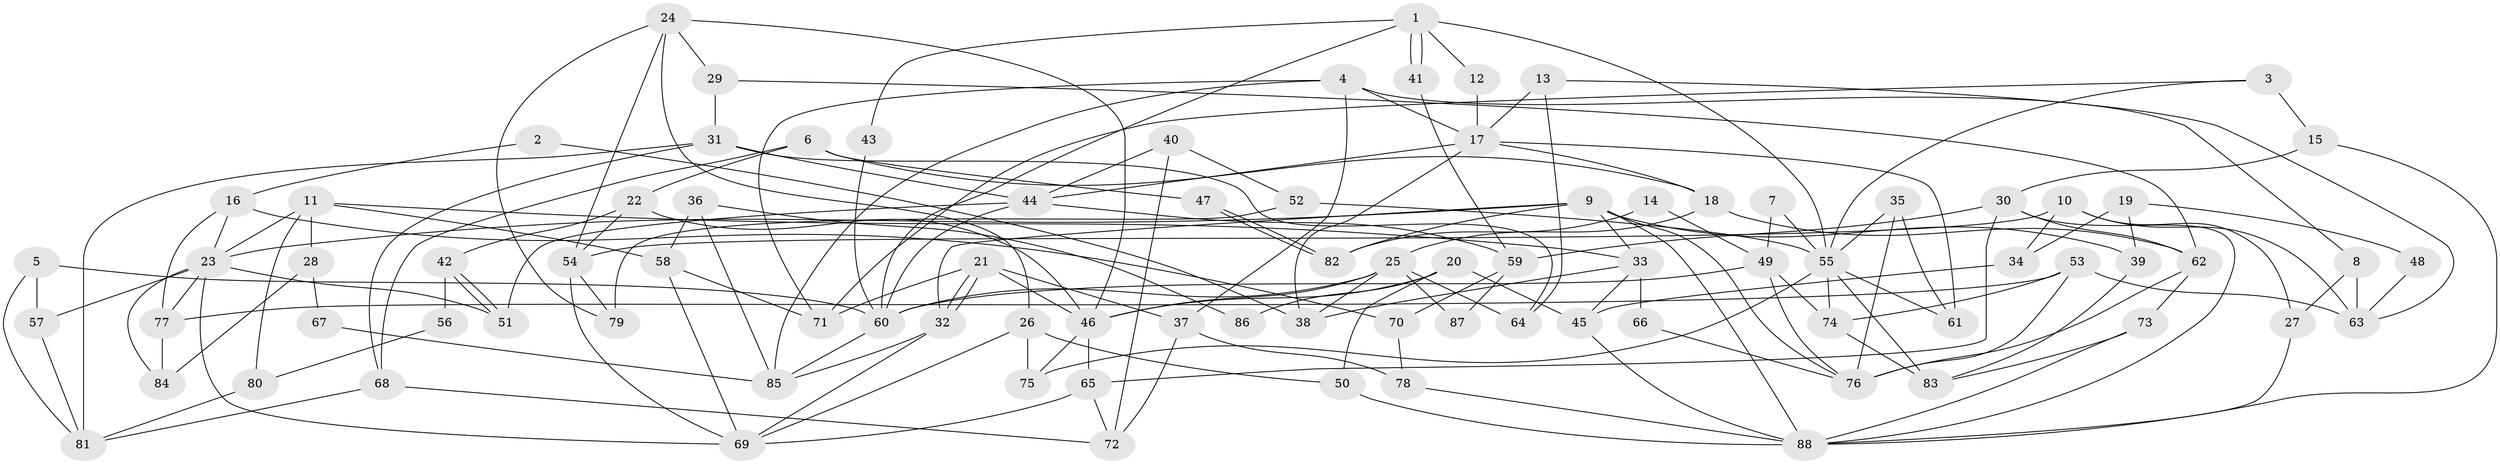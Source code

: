 // Generated by graph-tools (version 1.1) at 2025/02/03/09/25 03:02:10]
// undirected, 88 vertices, 176 edges
graph export_dot {
graph [start="1"]
  node [color=gray90,style=filled];
  1;
  2;
  3;
  4;
  5;
  6;
  7;
  8;
  9;
  10;
  11;
  12;
  13;
  14;
  15;
  16;
  17;
  18;
  19;
  20;
  21;
  22;
  23;
  24;
  25;
  26;
  27;
  28;
  29;
  30;
  31;
  32;
  33;
  34;
  35;
  36;
  37;
  38;
  39;
  40;
  41;
  42;
  43;
  44;
  45;
  46;
  47;
  48;
  49;
  50;
  51;
  52;
  53;
  54;
  55;
  56;
  57;
  58;
  59;
  60;
  61;
  62;
  63;
  64;
  65;
  66;
  67;
  68;
  69;
  70;
  71;
  72;
  73;
  74;
  75;
  76;
  77;
  78;
  79;
  80;
  81;
  82;
  83;
  84;
  85;
  86;
  87;
  88;
  1 -- 55;
  1 -- 41;
  1 -- 41;
  1 -- 12;
  1 -- 43;
  1 -- 60;
  2 -- 16;
  2 -- 38;
  3 -- 55;
  3 -- 15;
  3 -- 71;
  4 -- 37;
  4 -- 17;
  4 -- 8;
  4 -- 71;
  4 -- 85;
  5 -- 57;
  5 -- 60;
  5 -- 81;
  6 -- 22;
  6 -- 18;
  6 -- 47;
  6 -- 68;
  7 -- 49;
  7 -- 55;
  8 -- 27;
  8 -- 63;
  9 -- 23;
  9 -- 76;
  9 -- 32;
  9 -- 33;
  9 -- 39;
  9 -- 82;
  9 -- 88;
  10 -- 63;
  10 -- 54;
  10 -- 27;
  10 -- 34;
  11 -- 33;
  11 -- 58;
  11 -- 23;
  11 -- 28;
  11 -- 80;
  12 -- 17;
  13 -- 64;
  13 -- 63;
  13 -- 17;
  14 -- 49;
  14 -- 82;
  15 -- 30;
  15 -- 88;
  16 -- 77;
  16 -- 23;
  16 -- 70;
  17 -- 44;
  17 -- 18;
  17 -- 38;
  17 -- 61;
  18 -- 25;
  18 -- 62;
  19 -- 39;
  19 -- 34;
  19 -- 48;
  20 -- 45;
  20 -- 50;
  20 -- 46;
  20 -- 86;
  21 -- 32;
  21 -- 32;
  21 -- 71;
  21 -- 37;
  21 -- 46;
  22 -- 46;
  22 -- 54;
  22 -- 42;
  23 -- 51;
  23 -- 57;
  23 -- 69;
  23 -- 77;
  23 -- 84;
  24 -- 46;
  24 -- 29;
  24 -- 26;
  24 -- 54;
  24 -- 79;
  25 -- 46;
  25 -- 60;
  25 -- 38;
  25 -- 64;
  25 -- 87;
  26 -- 69;
  26 -- 50;
  26 -- 75;
  27 -- 88;
  28 -- 84;
  28 -- 67;
  29 -- 62;
  29 -- 31;
  30 -- 59;
  30 -- 65;
  30 -- 62;
  30 -- 88;
  31 -- 81;
  31 -- 68;
  31 -- 44;
  31 -- 64;
  32 -- 69;
  32 -- 85;
  33 -- 38;
  33 -- 45;
  33 -- 66;
  34 -- 45;
  35 -- 76;
  35 -- 55;
  35 -- 61;
  36 -- 85;
  36 -- 58;
  36 -- 86;
  37 -- 72;
  37 -- 78;
  39 -- 83;
  40 -- 44;
  40 -- 52;
  40 -- 72;
  41 -- 59;
  42 -- 51;
  42 -- 51;
  42 -- 56;
  43 -- 60;
  44 -- 60;
  44 -- 51;
  44 -- 59;
  45 -- 88;
  46 -- 65;
  46 -- 75;
  47 -- 82;
  47 -- 82;
  48 -- 63;
  49 -- 60;
  49 -- 74;
  49 -- 76;
  50 -- 88;
  52 -- 79;
  52 -- 55;
  53 -- 76;
  53 -- 74;
  53 -- 63;
  53 -- 77;
  54 -- 69;
  54 -- 79;
  55 -- 61;
  55 -- 75;
  55 -- 74;
  55 -- 83;
  56 -- 80;
  57 -- 81;
  58 -- 71;
  58 -- 69;
  59 -- 70;
  59 -- 87;
  60 -- 85;
  62 -- 73;
  62 -- 76;
  65 -- 69;
  65 -- 72;
  66 -- 76;
  67 -- 85;
  68 -- 72;
  68 -- 81;
  70 -- 78;
  73 -- 88;
  73 -- 83;
  74 -- 83;
  77 -- 84;
  78 -- 88;
  80 -- 81;
}
